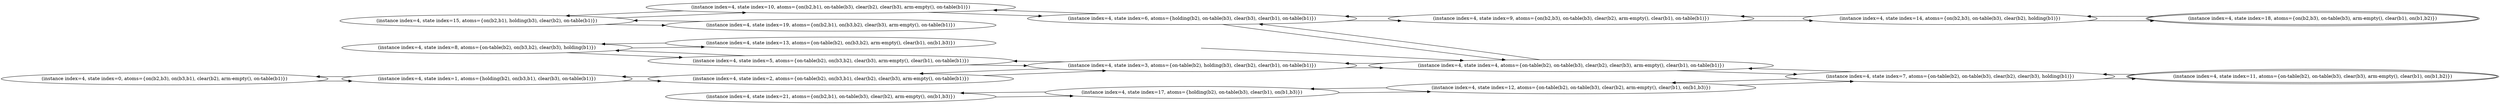 digraph {
rankdir="LR"
s0[label="(instance index=4, state index=0, atoms={on(b2,b3), on(b3,b1), clear(b2), arm-empty(), on-table(b1)})"]
s13[label="(instance index=4, state index=13, atoms={on-table(b2), on(b3,b2), arm-empty(), clear(b1), on(b1,b3)})"]
s19[label="(instance index=4, state index=19, atoms={on(b2,b1), on(b3,b2), clear(b3), arm-empty(), on-table(b1)})"]
s1[label="(instance index=4, state index=1, atoms={holding(b2), on(b3,b1), clear(b3), on-table(b1)})"]
s8[label="(instance index=4, state index=8, atoms={on-table(b2), on(b3,b2), clear(b3), holding(b1)})"]
s15[label="(instance index=4, state index=15, atoms={on(b2,b1), holding(b3), clear(b2), on-table(b1)})"]
s21[label="(instance index=4, state index=21, atoms={on(b2,b1), on-table(b3), clear(b2), arm-empty(), on(b1,b3)})"]
s5[label="(instance index=4, state index=5, atoms={on-table(b2), on(b3,b2), clear(b3), arm-empty(), clear(b1), on-table(b1)})"]
s10[label="(instance index=4, state index=10, atoms={on(b2,b1), on-table(b3), clear(b2), clear(b3), arm-empty(), on-table(b1)})"]
s2[label="(instance index=4, state index=2, atoms={on-table(b2), on(b3,b1), clear(b2), clear(b3), arm-empty(), on-table(b1)})"]
s17[label="(instance index=4, state index=17, atoms={holding(b2), on-table(b3), clear(b1), on(b1,b3)})"]
s6[label="(instance index=4, state index=6, atoms={holding(b2), on-table(b3), clear(b3), clear(b1), on-table(b1)})"]
s3[label="(instance index=4, state index=3, atoms={on-table(b2), holding(b3), clear(b2), clear(b1), on-table(b1)})"]
s4[label="(instance index=4, state index=4, atoms={on-table(b2), on-table(b3), clear(b2), clear(b3), arm-empty(), clear(b1), on-table(b1)})"]
s12[label="(instance index=4, state index=12, atoms={on-table(b2), on-table(b3), clear(b2), arm-empty(), clear(b1), on(b1,b3)})"]
s9[label="(instance index=4, state index=9, atoms={on(b2,b3), on-table(b3), clear(b2), arm-empty(), clear(b1), on-table(b1)})"]
s7[label="(instance index=4, state index=7, atoms={on-table(b2), on-table(b3), clear(b2), clear(b3), holding(b1)})"]
s14[label="(instance index=4, state index=14, atoms={on(b2,b3), on-table(b3), clear(b2), holding(b1)})"]
s11[peripheries=2,label="(instance index=4, state index=11, atoms={on-table(b2), on-table(b3), clear(b3), arm-empty(), clear(b1), on(b1,b2)})"]
s18[peripheries=2,label="(instance index=4, state index=18, atoms={on(b2,b3), on-table(b3), arm-empty(), clear(b1), on(b1,b2)})"]
Dangling [ label = "", style = invis ]
{ rank = same; Dangling }
Dangling -> s4
{ rank = same; s4}
{ rank = same; s1,s8,s15}
{ rank = same; s21,s5,s10,s2}
{ rank = same; s17,s6,s3}
{ rank = same; s4,s12,s9}
{ rank = same; s7,s14}
{ rank = same; s11,s18}
{
s0->s1
s13->s8
s19->s15
}
{
s1->s0
s1->s2
s8->s5
s8->s13
s15->s19
s15->s10
}
{
s21->s17
s5->s8
s5->s3
s10->s15
s10->s6
s2->s3
s2->s1
}
{
s17->s21
s17->s12
s6->s10
s6->s9
s6->s4
s3->s2
s3->s5
s3->s4
}
{
s4->s7
s4->s3
s4->s6
s12->s7
s12->s17
s9->s14
s9->s6
}
{
s7->s4
s7->s12
s7->s11
s14->s9
s14->s18
}
{
s11->s7
s18->s14
}
}
